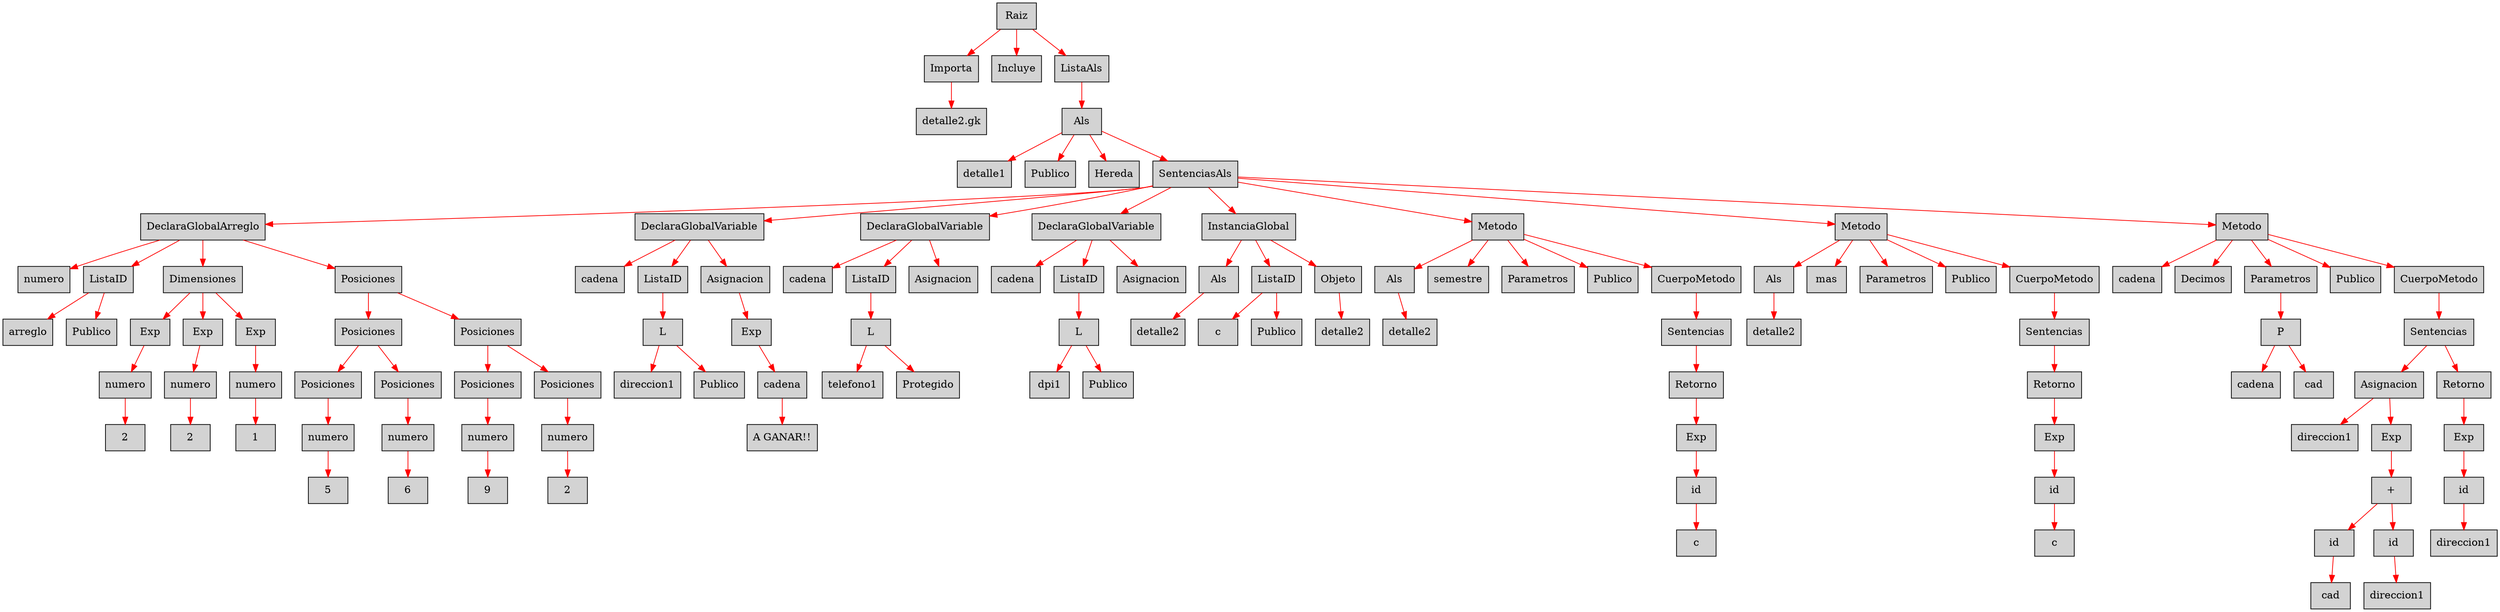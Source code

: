 digraph G {node[shape=box, style=filled]; edge[color=red]
node189738389[label="Raiz"];
 node189738389->node1459949064;node1459949064[label="Importa"];
 node1459949064->node1515971622;node1515971622[label="detalle2.gk"];
 node189738389->node603637309;node603637309[label="Incluye"];
 node189738389->node1370190930;node1370190930[label="ListaAls"];
 node1370190930->node782325025;node782325025[label="Als"];
 node782325025->node736030215;node736030215[label="detalle1"];
 node782325025->node1583357551;node1583357551[label="Publico"];
 node782325025->node1424222229;node1424222229[label="Hereda"];
 node782325025->node1884272629;node1884272629[label="SentenciasAls"];
 node1884272629->node750637357;node750637357[label="DeclaraGlobalArreglo"];
 node750637357->node1928343987;node1928343987[label="numero"];
 node750637357->node957930680;node957930680[label="ListaID"];
 node957930680->node879047793;node879047793[label="arreglo"];
 node957930680->node1981001577;node1981001577[label="Publico"];
 node750637357->node94201265;node94201265[label="Dimensiones"];
 node94201265->node2057274534;node2057274534[label="Exp"];
 node2057274534->node1740955960;node1740955960[label="numero"];
 node1740955960->node214393422;node214393422[label="2"];
 node94201265->node1654210186;node1654210186[label="Exp"];
 node1654210186->node1680157899;node1680157899[label="numero"];
 node1680157899->node615046230;node615046230[label="2"];
 node94201265->node323620767;node323620767[label="Exp"];
 node323620767->node940318226;node940318226[label="numero"];
 node940318226->node1971469996;node1971469996[label="1"];
 node750637357->node388634150;node388634150[label="Posiciones"];
 node388634150->node1423951275;node1423951275[label="Posiciones"];
 node1423951275->node217824684;node217824684[label="Posiciones"];
 node217824684->node1760069057;node1760069057[label="numero"];
 node1760069057->node800335324;node800335324[label="5"];
 node1423951275->node99372828;node99372828[label="Posiciones"];
 node99372828->node1420530896;node1420530896[label="numero"];
 node1420530896->node2025964809;node2025964809[label="6"];
 node388634150->node1993708808;node1993708808[label="Posiciones"];
 node1993708808->node296136801;node296136801[label="Posiciones"];
 node296136801->node421768081;node421768081[label="numero"];
 node421768081->node1874648113;node1874648113[label="9"];
 node1993708808->node899377435;node899377435[label="Posiciones"];
 node899377435->node295363185;node295363185[label="numero"];
 node295363185->node358722800;node358722800[label="2"];
 node1884272629->node473278265;node473278265[label="DeclaraGlobalVariable"];
 node473278265->node1921566229;node1921566229[label="cadena"];
 node473278265->node877079391;node877079391[label="ListaID"];
 node877079391->node744032011;node744032011[label="L"];
 node744032011->node501506518;node501506518[label="direccion1"];
 node744032011->node694723601;node694723601[label="Publico"];
 node473278265->node611876784;node611876784[label="Asignacion"];
 node611876784->node1090344299;node1090344299[label="Exp"];
 node1090344299->node2125031027;node2125031027[label="cadena"];
 node2125031027->node302849435;node302849435[label="A GANAR!!"];
 node1884272629->node1978623381;node1978623381[label="DeclaraGlobalVariable"];
 node1978623381->node1595093070;node1595093070[label="cadena"];
 node1978623381->node1782337313;node1782337313[label="ListaID"];
 node1782337313->node279406136;node279406136[label="L"];
 node279406136->node510290548;node510290548[label="telefono1"];
 node279406136->node1488828599;node1488828599[label="Protegido"];
 node1978623381->node1349562822;node1349562822[label="Asignacion"];
 node1884272629->node2077072214;node2077072214[label="DeclaraGlobalVariable"];
 node2077072214->node918124433;node918124433[label="cadena"];
 node2077072214->node57940465;node57940465[label="ListaID"];
 node57940465->node1457481432;node1457481432[label="L"];
 node1457481432->node1096765566;node1096765566[label="dpi1"];
 node1457481432->node1009234491;node1009234491[label="Publico"];
 node2077072214->node524259295;node524259295[label="Asignacion"];
 node1884272629->node846971718;node846971718[label="InstanciaGlobal"];
 node846971718->node161262039;node161262039[label="Als"];
 node161262039->node145450165;node145450165[label="detalle2"];
 node846971718->node1795773192;node1795773192[label="ListaID"];
 node1795773192->node117759196;node117759196[label="c"];
 node1795773192->node1807355898;node1807355898[label="Publico"];
 node846971718->node946295028;node946295028[label="Objeto"];
 node946295028->node425182691;node425182691[label="detalle2"];
 node1884272629->node940841001;node940841001[label="Metodo"];
 node940841001->node65672462;node65672462[label="Als"];
 node65672462->node25695607;node25695607[label="detalle2"];
 node940841001->node643281016;node643281016[label="semestre"];
 node940841001->node1050288587;node1050288587[label="Parametros"];
 node940841001->node1829441907;node1829441907[label="Publico"];
 node940841001->node745116168;node745116168[label="CuerpoMetodo"];
 node745116168->node933639053;node933639053[label="Sentencias"];
 node933639053->node1482545355;node1482545355[label="Retorno"];
 node1482545355->node1843976762;node1843976762[label="Exp"];
 node1843976762->node225573981;node225573981[label="id"];
 node225573981->node189635621;node189635621[label="c"];
 node1884272629->node1029735943;node1029735943[label="Metodo"];
 node1029735943->node376611483;node376611483[label="Als"];
 node376611483->node342046492;node342046492[label="detalle2"];
 node1029735943->node1940401409;node1940401409[label="mas"];
 node1029735943->node1245826509;node1245826509[label="Parametros"];
 node1029735943->node1227147364;node1227147364[label="Publico"];
 node1029735943->node1156767115;node1156767115[label="CuerpoMetodo"];
 node1156767115->node1979719729;node1979719729[label="Sentencias"];
 node1979719729->node854307993;node854307993[label="Retorno"];
 node854307993->node1566784840;node1566784840[label="Exp"];
 node1566784840->node254787050;node254787050[label="id"];
 node254787050->node2027488662;node2027488662[label="c"];
 node1884272629->node402209128;node402209128[label="Metodo"];
 node402209128->node1404358562;node1404358562[label="cadena"];
 node402209128->node562493651;node562493651[label="Decimos"];
 node402209128->node298040512;node298040512[label="Parametros"];
 node298040512->node1328539113;node1328539113[label="P"];
 node1328539113->node982776433;node982776433[label="cadena"];
 node1328539113->node751164816;node751164816[label="cad"];
 node402209128->node543965556;node543965556[label="Publico"];
 node402209128->node274528317;node274528317[label="CuerpoMetodo"];
 node274528317->node901371957;node901371957[label="Sentencias"];
 node901371957->node932358735;node932358735[label="Asignacion"];
 node932358735->node1966549544;node1966549544[label="direccion1"];
 node932358735->node48085411;node48085411[label="Exp"];
 node48085411->node2036244925;node2036244925[label="+"];
 node2036244925->node1530706955;node1530706955[label="id"];
 node1530706955->node387361582;node387361582[label="cad"];
 node2036244925->node2020149454;node2020149454[label="id"];
 node2020149454->node1958087991;node1958087991[label="direccion1"];
 node901371957->node1247034190;node1247034190[label="Retorno"];
 node1247034190->node1748608753;node1748608753[label="Exp"];
 node1748608753->node1487338560;node1487338560[label="id"];
 node1487338560->node482184662;node482184662[label="direccion1"];

}
